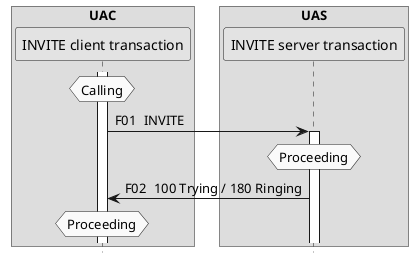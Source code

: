 @startuml
'title SIP INVITE Sending Flow

skinparam monochrome true
autonumber "F00 "
hide footbox
skinparam BoxPadding 10

'skinparam headerFontSize 14
'skinparam headerFontColor red
'header SIP-0

box "UAC"
participant "INVITE client transaction" as UAC_ITC
end box

box "UAS"
participant "INVITE server transaction" as UAS_ITS
end box

'hnote over UAC_ITC: None
activate UAC_ITC
hnote over UAC_ITC: Calling
UAC_ITC -> UAS_ITS: INVITE
activate UAS_ITS
hnote over UAS_ITS: Proceeding
UAC_ITC <- UAS_ITS: 100 Trying / 180 Ringing
hnote over UAC_ITC: Proceeding

@enduml